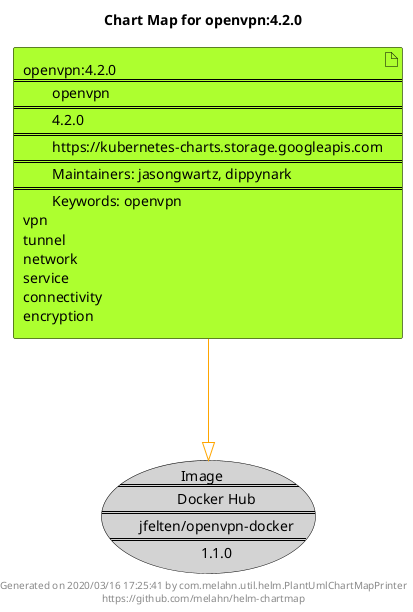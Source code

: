 @startuml
skinparam linetype ortho
skinparam backgroundColor white
skinparam usecaseBorderColor black
skinparam usecaseArrowColor LightSlateGray
skinparam artifactBorderColor black
skinparam artifactArrowColor LightSlateGray

title Chart Map for openvpn:4.2.0

'There is one referenced Helm Chart
artifact "openvpn:4.2.0\n====\n\topenvpn\n====\n\t4.2.0\n====\n\thttps://kubernetes-charts.storage.googleapis.com\n====\n\tMaintainers: jasongwartz, dippynark\n====\n\tKeywords: openvpn\nvpn\ntunnel\nnetwork\nservice\nconnectivity\nencryption" as openvpn_4_2_0 #GreenYellow

'There is one referenced Docker Image
usecase "Image\n====\n\tDocker Hub\n====\n\tjfelten/openvpn-docker\n====\n\t1.1.0" as jfelten_openvpn_docker_1_1_0 #LightGray

'Chart Dependencies
openvpn_4_2_0--[#orange]-|>jfelten_openvpn_docker_1_1_0

center footer Generated on 2020/03/16 17:25:41 by com.melahn.util.helm.PlantUmlChartMapPrinter\nhttps://github.com/melahn/helm-chartmap
@enduml
